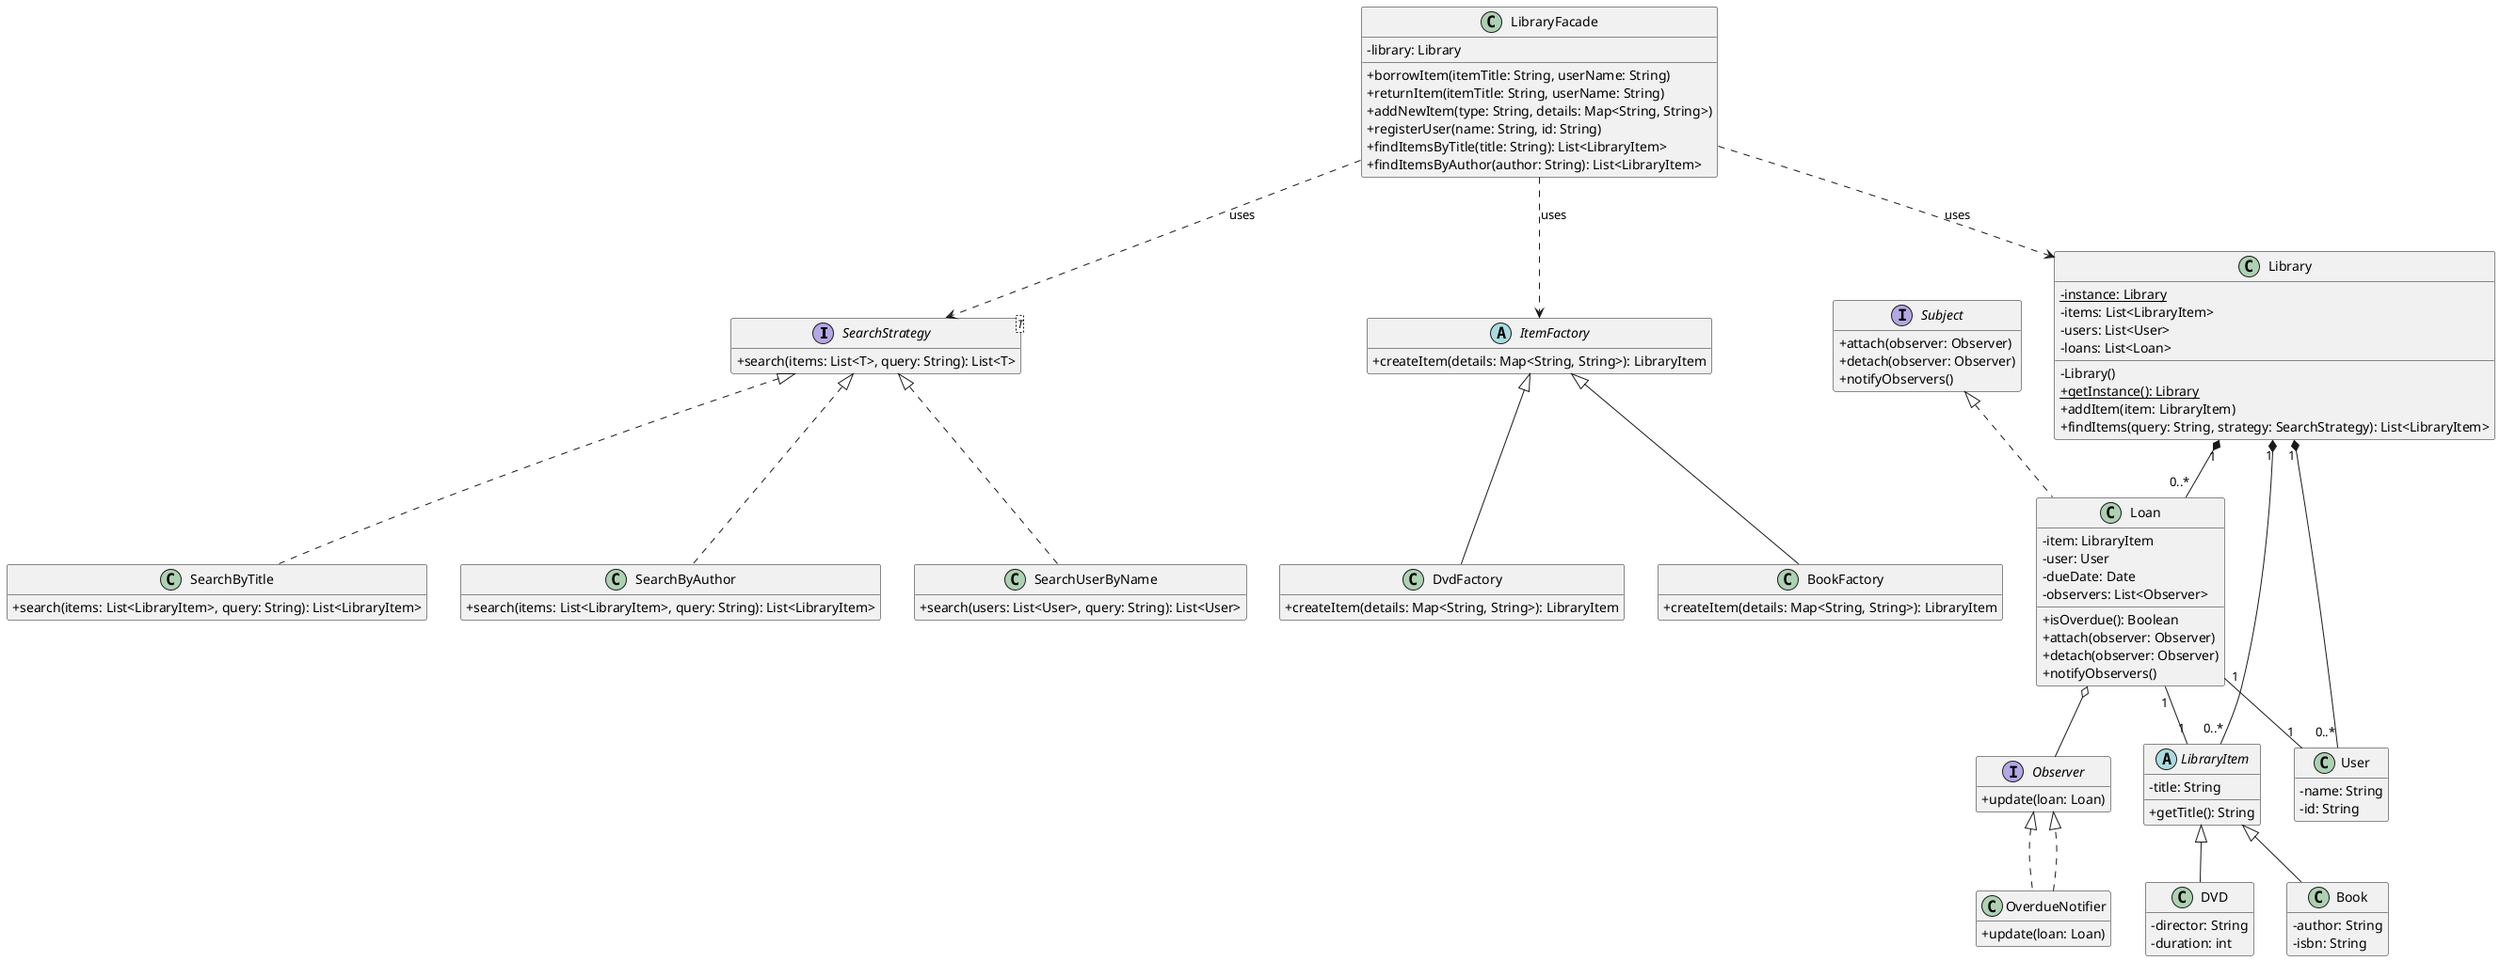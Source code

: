 @startuml
skinparam classAttributeIconSize 0
hide empty members

' Interfaces e Classes Abstratas
interface SearchStrategy<T> {
  +search(items: List<T>, query: String): List<T>
}

abstract class LibraryItem {
  -title: String
  +getTitle(): String
}

interface Observer {
  +update(loan: Loan)
}

interface Subject {
  +attach(observer: Observer)
  +detach(observer: Observer)
  +notifyObservers()
}

abstract class ItemFactory {
  +createItem(details: Map<String, String>): LibraryItem
}

' Classes Concretas
class Book {
  -author: String
  -isbn: String
}
class DVD {
  -director: String
  -duration: int
}
LibraryItem <|-- Book
LibraryItem <|-- DVD

class SearchByTitle implements SearchStrategy {
  +search(items: List<LibraryItem>, query: String): List<LibraryItem>
}
class SearchByAuthor implements SearchStrategy {
  +search(items: List<LibraryItem>, query: String): List<LibraryItem>
}
class SearchUserByName implements SearchStrategy {
  +search(users: List<User>, query: String): List<User>
}

class User {
  -name: String
  -id: String
}

class Loan implements Subject {
  -item: LibraryItem
  -user: User
  -dueDate: Date
  -observers: List<Observer>
  +isOverdue(): Boolean
  +attach(observer: Observer)
  +detach(observer: Observer)
  +notifyObservers()
}

class OverdueNotifier implements Observer {
  +update(loan: Loan)
}

class BookFactory extends ItemFactory {
  +createItem(details: Map<String, String>): LibraryItem
}
class DvdFactory extends ItemFactory {
  +createItem(details: Map<String, String>): LibraryItem
}

class Library {
  -instance: Library {static}
  -items: List<LibraryItem>
  -users: List<User>
  -loans: List<Loan>
  -Library()
  +getInstance(): Library {static}
  +addItem(item: LibraryItem)
  +findItems(query: String, strategy: SearchStrategy): List<LibraryItem>
  ' ... outros métodos de gerenciamento interno
}

class LibraryFacade {
  -library: Library
  +borrowItem(itemTitle: String, userName: String)
  +returnItem(itemTitle: String, userName: String)
  +addNewItem(type: String, details: Map<String, String>)
  +registerUser(name: String, id: String)
  +findItemsByTitle(title: String): List<LibraryItem>
  +findItemsByAuthor(author: String): List<LibraryItem>
}

' Relacionamentos
LibraryFacade ..> Library : uses
LibraryFacade ..> ItemFactory : uses
LibraryFacade ..> SearchStrategy : uses
Library "1" *-- "0..*" LibraryItem
Library "1" *-- "0..*" User
Library "1" *-- "0..*" Loan
Loan "1" -- "1" LibraryItem
Loan "1" -- "1" User
Loan o-- Observer
OverdueNotifier ..|> Observer

@enduml